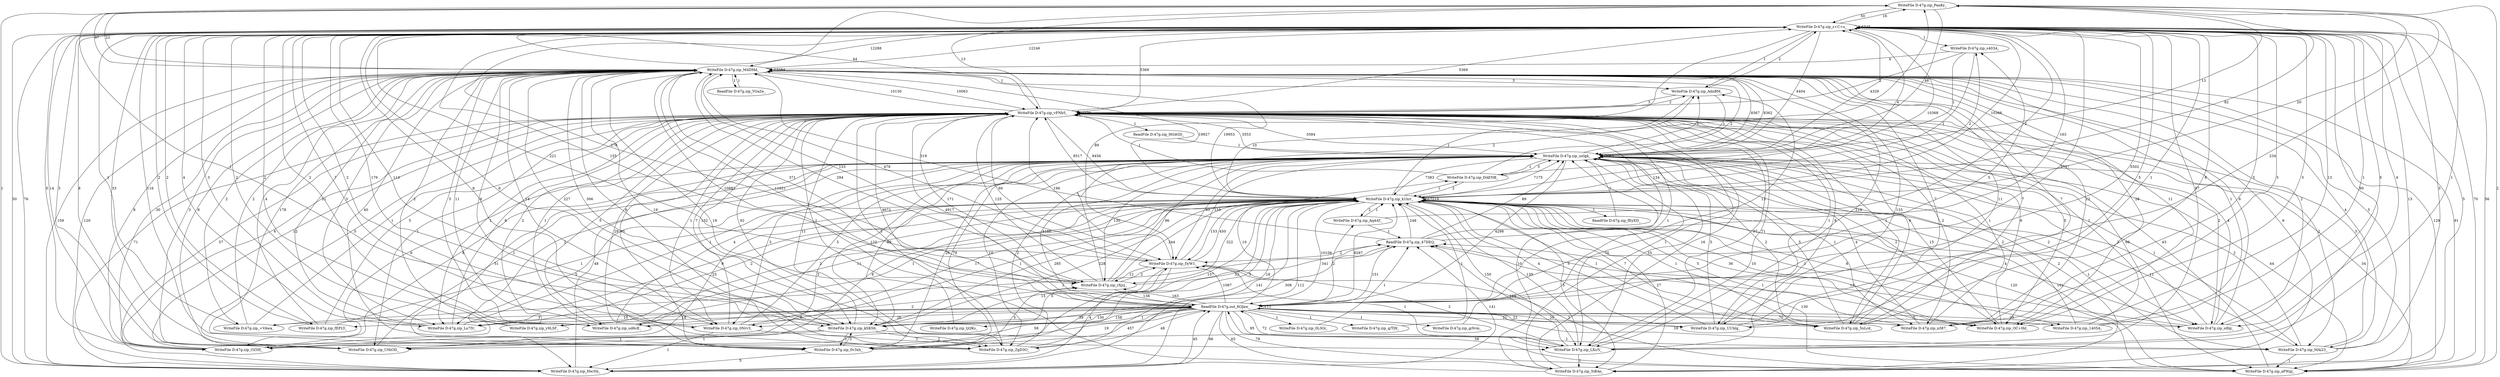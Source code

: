 strict digraph G {
  "WriteFile D:\47g.zip_PanKy_";
  "WriteFile D:\47g.zip_z+C+u_";
  "WriteFile D:\47g.zip_M4DMd_";
  "WriteFile D:\47g.zip_uxIgk_";
  "ReadFile D:\47g.out_6OJaw_";
  "WriteFile D:\47g.zip_k1hrr_";
  "WriteFile D:\47g.zip_vFNb5_";
  "WriteFile D:\47g.zip_LXc/V_";
  "WriteFile D:\47g.zip_Lu7IV_";
  "WriteFile D:\47g.zip_kSKS6_";
  "WriteFile D:\47g.zip_aFWpj_";
  "ReadFile D:\47g.zip_47DEQ_";
  "WriteFile D:\47g.zip_Hw/Sh_";
  "WriteFile D:\47g.zip_0Nrv3_";
  "WriteFile D:\47g.zip_x/l87_";
  "WriteFile D:\47g.zip_0v3xh_";
  "WriteFile D:\47g.zip_rXjcj_";
  "WriteFile D:\47g.zip_f/yW1_";
  "WriteFile D:\47g.zip_ud6cE_";
  "WriteFile D:\47g.zip_5nLcd_";
  "WriteFile D:\47g.zip_OC+Hd_";
  "WriteFile D:\47g.zip_OZ5fI_";
  "WriteFile D:\47g.zip_UHiOD_";
  "WriteFile D:\47g.zip_MAi23_";
  "WriteFile D:\47g.zip_ZgD3O_";
  "WriteFile D:\47g.zip_y9L5F_";
  "WriteFile D:\47g.zip_+VAwa_";
  "WriteFile D:\47g.zip_5iBAo_";
  "WriteFile D:\47g.zip_q/TlH_";
  "WriteFile D:\47g.zip_oIfqi_";
  "WriteFile D:\47g.zip_g/0vm_";
  "WriteFile D:\47g.zip_UUhlg_";
  "WriteFile D:\47g.zip_AdnBM_";
  "WriteFile D:\47g.zip_DAENB_";
  "WriteFile D:\47g.zip_fEPLY_";
  "WriteFile D:\47g.zip_s403A_";
  "WriteFile D:\47g.zip_0L3Gi_";
  "WriteFile D:\47g.zip_1405A_";
  "ReadFile D:\47g.zip_HGdGD_";
  "WriteFile D:\47g.zip_Aq4AT_";
  "WriteFile D:\47g.zip_tjQKs_";
  "ReadFile D:\47g.zip_fEyED_";
  "ReadFile D:\47g.zip_YGaZe_";
  "WriteFile D:\47g.zip_PanKy_" -> "WriteFile D:\47g.zip_z+C+u_" [ label="50" ];
  "WriteFile D:\47g.zip_z+C+u_" -> "WriteFile D:\47g.zip_z+C+u_" [ label="6545" ];
  "WriteFile D:\47g.zip_z+C+u_" -> "WriteFile D:\47g.zip_M4DMd_" [ label="12288" ];
  "WriteFile D:\47g.zip_M4DMd_" -> "WriteFile D:\47g.zip_uxIgk_" [ label="8367" ];
  "WriteFile D:\47g.zip_uxIgk_" -> "WriteFile D:\47g.zip_z+C+u_" [ label="4329" ];
  "WriteFile D:\47g.zip_z+C+u_" -> "ReadFile D:\47g.out_6OJaw_" [ label="5737" ];
  "ReadFile D:\47g.out_6OJaw_" -> "WriteFile D:\47g.zip_k1hrr_" [ label="9287" ];
  "WriteFile D:\47g.zip_k1hrr_" -> "WriteFile D:\47g.zip_k1hrr_" [ label="17219" ];
  "WriteFile D:\47g.zip_k1hrr_" -> "WriteFile D:\47g.zip_vFNb5_" [ label="8517" ];
  "WriteFile D:\47g.zip_vFNb5_" -> "WriteFile D:\47g.zip_LXc/V_" [ label="97" ];
  "WriteFile D:\47g.zip_LXc/V_" -> "WriteFile D:\47g.zip_vFNb5_" [ label="71" ];
  "WriteFile D:\47g.zip_vFNb5_" -> "WriteFile D:\47g.zip_uxIgk_" [ label="3584" ];
  "WriteFile D:\47g.zip_uxIgk_" -> "WriteFile D:\47g.zip_k1hrr_" [ label="7383" ];
  "WriteFile D:\47g.zip_k1hrr_" -> "WriteFile D:\47g.zip_z+C+u_" [ label="10366" ];
  "WriteFile D:\47g.zip_z+C+u_" -> "WriteFile D:\47g.zip_uxIgk_" [ label="4404" ];
  "WriteFile D:\47g.zip_uxIgk_" -> "WriteFile D:\47g.zip_M4DMd_" [ label="8362" ];
  "WriteFile D:\47g.zip_M4DMd_" -> "ReadFile D:\47g.out_6OJaw_" [ label="11621" ];
  "ReadFile D:\47g.out_6OJaw_" -> "WriteFile D:\47g.zip_z+C+u_" [ label="5502" ];
  "WriteFile D:\47g.zip_M4DMd_" -> "WriteFile D:\47g.zip_k1hrr_" [ label="19953" ];
  "WriteFile D:\47g.zip_k1hrr_" -> "WriteFile D:\47g.zip_uxIgk_" [ label="7175" ];
  "WriteFile D:\47g.zip_vFNb5_" -> "WriteFile D:\47g.zip_M4DMd_" [ label="10130" ];
  "WriteFile D:\47g.zip_M4DMd_" -> "WriteFile D:\47g.zip_M4DMd_" [ label="23384" ];
  "WriteFile D:\47g.zip_M4DMd_" -> "WriteFile D:\47g.zip_vFNb5_" [ label="10063" ];
  "WriteFile D:\47g.zip_vFNb5_" -> "WriteFile D:\47g.zip_Lu7IV_" [ label="1" ];
  "WriteFile D:\47g.zip_Lu7IV_" -> "WriteFile D:\47g.zip_z+C+u_" [ label="3" ];
  "WriteFile D:\47g.zip_M4DMd_" -> "WriteFile D:\47g.zip_z+C+u_" [ label="12246" ];
  "ReadFile D:\47g.out_6OJaw_" -> "WriteFile D:\47g.zip_vFNb5_" [ label="4672" ];
  "WriteFile D:\47g.zip_vFNb5_" -> "ReadFile D:\47g.out_6OJaw_" [ label="4917" ];
  "ReadFile D:\47g.out_6OJaw_" -> "WriteFile D:\47g.zip_M4DMd_" [ label="10882" ];
  "WriteFile D:\47g.zip_k1hrr_" -> "WriteFile D:\47g.zip_M4DMd_" [ label="19927" ];
  "WriteFile D:\47g.zip_k1hrr_" -> "ReadFile D:\47g.out_6OJaw_" [ label="10106" ];
  "WriteFile D:\47g.zip_vFNb5_" -> "WriteFile D:\47g.zip_z+C+u_" [ label="5369" ];
  "WriteFile D:\47g.zip_z+C+u_" -> "WriteFile D:\47g.zip_k1hrr_" [ label="10368" ];
  "ReadFile D:\47g.out_6OJaw_" -> "WriteFile D:\47g.zip_uxIgk_" [ label="4180" ];
  "WriteFile D:\47g.zip_uxIgk_" -> "WriteFile D:\47g.zip_vFNb5_" [ label="3553" ];
  "WriteFile D:\47g.zip_M4DMd_" -> "WriteFile D:\47g.zip_kSKS6_" [ label="306" ];
  "WriteFile D:\47g.zip_kSKS6_" -> "WriteFile D:\47g.zip_M4DMd_" [ label="227" ];
  "WriteFile D:\47g.zip_uxIgk_" -> "ReadFile D:\47g.out_6OJaw_" [ label="4298" ];
  "WriteFile D:\47g.zip_z+C+u_" -> "WriteFile D:\47g.zip_vFNb5_" [ label="5369" ];
  "WriteFile D:\47g.zip_vFNb5_" -> "WriteFile D:\47g.zip_k1hrr_" [ label="8456" ];
  "WriteFile D:\47g.zip_k1hrr_" -> "WriteFile D:\47g.zip_aFWpj_" [ label="120" ];
  "WriteFile D:\47g.zip_aFWpj_" -> "ReadFile D:\47g.zip_47DEQ_" [ label="130" ];
  "ReadFile D:\47g.zip_47DEQ_" -> "WriteFile D:\47g.zip_M4DMd_" [ label="319" ];
  "WriteFile D:\47g.zip_vFNb5_" -> "WriteFile D:\47g.zip_vFNb5_" [ label="4379" ];
  "WriteFile D:\47g.zip_uxIgk_" -> "WriteFile D:\47g.zip_uxIgk_" [ label="3063" ];
  "WriteFile D:\47g.zip_M4DMd_" -> "WriteFile D:\47g.zip_Hw/Sh_" [ label="159" ];
  "WriteFile D:\47g.zip_Hw/Sh_" -> "WriteFile D:\47g.zip_k1hrr_" [ label="112" ];
  "ReadFile D:\47g.out_6OJaw_" -> "WriteFile D:\47g.zip_0Nrv3_" [ label="39" ];
  "WriteFile D:\47g.zip_0Nrv3_" -> "WriteFile D:\47g.zip_M4DMd_" [ label="14" ];
  "WriteFile D:\47g.zip_aFWpj_" -> "ReadFile D:\47g.out_6OJaw_" [ label="58" ];
  "ReadFile D:\47g.out_6OJaw_" -> "WriteFile D:\47g.zip_x/l87_" [ label="20" ];
  "WriteFile D:\47g.zip_x/l87_" -> "WriteFile D:\47g.zip_k1hrr_" [ label="5" ];
  "WriteFile D:\47g.zip_k1hrr_" -> "WriteFile D:\47g.zip_LXc/V_" [ label="150" ];
  "WriteFile D:\47g.zip_LXc/V_" -> "ReadFile D:\47g.out_6OJaw_" [ label="72" ];
  "ReadFile D:\47g.out_6OJaw_" -> "WriteFile D:\47g.zip_0v3xh_" [ label="457" ];
  "WriteFile D:\47g.zip_0v3xh_" -> "WriteFile D:\47g.zip_M4DMd_" [ label="178" ];
  "WriteFile D:\47g.zip_0v3xh_" -> "WriteFile D:\47g.zip_vFNb5_" [ label="95" ];
  "WriteFile D:\47g.zip_z+C+u_" -> "WriteFile D:\47g.zip_LXc/V_" [ label="97" ];
  "WriteFile D:\47g.zip_LXc/V_" -> "ReadFile D:\47g.zip_47DEQ_" [ label="169" ];
  "ReadFile D:\47g.zip_47DEQ_" -> "ReadFile D:\47g.out_6OJaw_" [ label="151" ];
  "WriteFile D:\47g.zip_k1hrr_" -> "WriteFile D:\47g.zip_rXjcj_" [ label="322" ];
  "WriteFile D:\47g.zip_rXjcj_" -> "WriteFile D:\47g.zip_z+C+u_" [ label="155" ];
  "WriteFile D:\47g.zip_k1hrr_" -> "WriteFile D:\47g.zip_0v3xh_" [ label="52" ];
  "WriteFile D:\47g.zip_0v3xh_" -> "WriteFile D:\47g.zip_z+C+u_" [ label="116" ];
  "WriteFile D:\47g.zip_Hw/Sh_" -> "WriteFile D:\47g.zip_uxIgk_" [ label="48" ];
  "ReadFile D:\47g.out_6OJaw_" -> "WriteFile D:\47g.zip_f/yW1_" [ label="1087" ];
  "WriteFile D:\47g.zip_f/yW1_" -> "WriteFile D:\47g.zip_k1hrr_" [ label="450" ];
  "WriteFile D:\47g.zip_M4DMd_" -> "WriteFile D:\47g.zip_rXjcj_" [ label="371" ];
  "WriteFile D:\47g.zip_rXjcj_" -> "WriteFile D:\47g.zip_k1hrr_" [ label="244" ];
  "ReadFile D:\47g.out_6OJaw_" -> "WriteFile D:\47g.zip_aFWpj_" [ label="79" ];
  "WriteFile D:\47g.zip_f/yW1_" -> "WriteFile D:\47g.zip_vFNb5_" [ label="196" ];
  "WriteFile D:\47g.zip_M4DMd_" -> "WriteFile D:\47g.zip_aFWpj_" [ label="129" ];
  "WriteFile D:\47g.zip_rXjcj_" -> "WriteFile D:\47g.zip_M4DMd_" [ label="294" ];
  "WriteFile D:\47g.zip_f/yW1_" -> "WriteFile D:\47g.zip_M4DMd_" [ label="479" ];
  "WriteFile D:\47g.zip_z+C+u_" -> "WriteFile D:\47g.zip_ud6cE_" [ label="2" ];
  "WriteFile D:\47g.zip_ud6cE_" -> "WriteFile D:\47g.zip_vFNb5_" [ label="5" ];
  "WriteFile D:\47g.zip_k1hrr_" -> "WriteFile D:\47g.zip_kSKS6_" [ label="285" ];
  "WriteFile D:\47g.zip_kSKS6_" -> "WriteFile D:\47g.zip_vFNb5_" [ label="92" ];
  "WriteFile D:\47g.zip_kSKS6_" -> "ReadFile D:\47g.zip_47DEQ_" [ label="308" ];
  "ReadFile D:\47g.zip_47DEQ_" -> "WriteFile D:\47g.zip_uxIgk_" [ label="89" ];
  "WriteFile D:\47g.zip_k1hrr_" -> "WriteFile D:\47g.zip_f/yW1_" [ label="153" ];
  "WriteFile D:\47g.zip_f/yW1_" -> "WriteFile D:\47g.zip_z+C+u_" [ label="278" ];
  "WriteFile D:\47g.zip_vFNb5_" -> "WriteFile D:\47g.zip_PanKy_" [ label="13" ];
  "WriteFile D:\47g.zip_PanKy_" -> "WriteFile D:\47g.zip_M4DMd_" [ label="97" ];
  "WriteFile D:\47g.zip_vFNb5_" -> "WriteFile D:\47g.zip_aFWpj_" [ label="66" ];
  "WriteFile D:\47g.zip_aFWpj_" -> "WriteFile D:\47g.zip_k1hrr_" [ label="101" ];
  "ReadFile D:\47g.out_6OJaw_" -> "WriteFile D:\47g.zip_5nLcd_" [ label="22" ];
  "WriteFile D:\47g.zip_5nLcd_" -> "WriteFile D:\47g.zip_z+C+u_" [ label="8" ];
  "WriteFile D:\47g.zip_rXjcj_" -> "ReadFile D:\47g.out_6OJaw_" [ label="138" ];
  "WriteFile D:\47g.zip_z+C+u_" -> "WriteFile D:\47g.zip_rXjcj_" [ label="221" ];
  "WriteFile D:\47g.zip_kSKS6_" -> "WriteFile D:\47g.zip_uxIgk_" [ label="89" ];
  "ReadFile D:\47g.out_6OJaw_" -> "ReadFile D:\47g.out_6OJaw_" [ label="111" ];
  "WriteFile D:\47g.zip_uxIgk_" -> "WriteFile D:\47g.zip_kSKS6_" [ label="122" ];
  "ReadFile D:\47g.zip_47DEQ_" -> "WriteFile D:\47g.zip_k1hrr_" [ label="248" ];
  "ReadFile D:\47g.out_6OJaw_" -> "WriteFile D:\47g.zip_OC+Hd_" [ label="70" ];
  "WriteFile D:\47g.zip_OC+Hd_" -> "WriteFile D:\47g.zip_k1hrr_" [ label="36" ];
  "WriteFile D:\47g.zip_vFNb5_" -> "WriteFile D:\47g.zip_rXjcj_" [ label="171" ];
  "WriteFile D:\47g.zip_rXjcj_" -> "WriteFile D:\47g.zip_vFNb5_" [ label="125" ];
  "ReadFile D:\47g.out_6OJaw_" -> "WriteFile D:\47g.zip_rXjcj_" [ label="163" ];
  "WriteFile D:\47g.zip_rXjcj_" -> "ReadFile D:\47g.zip_47DEQ_" [ label="341" ];
  "WriteFile D:\47g.zip_LXc/V_" -> "WriteFile D:\47g.zip_k1hrr_" [ label="139" ];
  "WriteFile D:\47g.zip_z+C+u_" -> "WriteFile D:\47g.zip_kSKS6_" [ label="176" ];
  "WriteFile D:\47g.zip_kSKS6_" -> "WriteFile D:\47g.zip_k1hrr_" [ label="228" ];
  "WriteFile D:\47g.zip_vFNb5_" -> "WriteFile D:\47g.zip_kSKS6_" [ label="132" ];
  "WriteFile D:\47g.zip_0v3xh_" -> "WriteFile D:\47g.zip_k1hrr_" [ label="157" ];
  "WriteFile D:\47g.zip_aFWpj_" -> "WriteFile D:\47g.zip_M4DMd_" [ label="91" ];
  "WriteFile D:\47g.zip_uxIgk_" -> "WriteFile D:\47g.zip_Hw/Sh_" [ label="51" ];
  "WriteFile D:\47g.zip_Hw/Sh_" -> "WriteFile D:\47g.zip_vFNb5_" [ label="57" ];
  "WriteFile D:\47g.zip_f/yW1_" -> "WriteFile D:\47g.zip_uxIgk_" [ label="155" ];
  "WriteFile D:\47g.zip_Hw/Sh_" -> "ReadFile D:\47g.zip_47DEQ_" [ label="141" ];
  "ReadFile D:\47g.zip_47DEQ_" -> "WriteFile D:\47g.zip_z+C+u_" [ label="163" ];
  "WriteFile D:\47g.zip_z+C+u_" -> "WriteFile D:\47g.zip_PanKy_" [ label="16" ];
  "WriteFile D:\47g.zip_PanKy_" -> "WriteFile D:\47g.zip_k1hrr_" [ label="82" ];
  "WriteFile D:\47g.zip_z+C+u_" -> "WriteFile D:\47g.zip_0v3xh_" [ label="33" ];
  "WriteFile D:\47g.zip_M4DMd_" -> "WriteFile D:\47g.zip_LXc/V_" [ label="218" ];
  "WriteFile D:\47g.zip_0v3xh_" -> "WriteFile D:\47g.zip_uxIgk_" [ label="79" ];
  "ReadFile D:\47g.out_6OJaw_" -> "WriteFile D:\47g.zip_kSKS6_" [ label="158" ];
  "ReadFile D:\47g.out_6OJaw_" -> "WriteFile D:\47g.zip_Lu7IV_" [ label="18" ];
  "WriteFile D:\47g.zip_Lu7IV_" -> "WriteFile D:\47g.zip_M4DMd_" [ label="11" ];
  "WriteFile D:\47g.zip_vFNb5_" -> "WriteFile D:\47g.zip_Hw/Sh_" [ label="71" ];
  "WriteFile D:\47g.zip_Hw/Sh_" -> "ReadFile D:\47g.out_6OJaw_" [ label="45" ];
  "ReadFile D:\47g.out_6OJaw_" -> "WriteFile D:\47g.zip_PanKy_" [ label="234" ];
  "WriteFile D:\47g.zip_Hw/Sh_" -> "WriteFile D:\47g.zip_M4DMd_" [ label="120" ];
  "WriteFile D:\47g.zip_rXjcj_" -> "WriteFile D:\47g.zip_uxIgk_" [ label="96" ];
  "ReadFile D:\47g.out_6OJaw_" -> "WriteFile D:\47g.zip_OZ5fI_" [ label="58" ];
  "WriteFile D:\47g.zip_OZ5fI_" -> "WriteFile D:\47g.zip_k1hrr_" [ label="25" ];
  "WriteFile D:\47g.zip_vFNb5_" -> "WriteFile D:\47g.zip_0v3xh_" [ label="29" ];
  "WriteFile D:\47g.zip_uxIgk_" -> "WriteFile D:\47g.zip_0v3xh_" [ label="26" ];
  "ReadFile D:\47g.out_6OJaw_" -> "WriteFile D:\47g.zip_UHiOD_" [ label="19" ];
  "WriteFile D:\47g.zip_UHiOD_" -> "WriteFile D:\47g.zip_k1hrr_" [ label="8" ];
  "WriteFile D:\47g.zip_aFWpj_" -> "WriteFile D:\47g.zip_z+C+u_" [ label="56" ];
  "WriteFile D:\47g.zip_OC+Hd_" -> "WriteFile D:\47g.zip_uxIgk_" [ label="15" ];
  "ReadFile D:\47g.out_6OJaw_" -> "WriteFile D:\47g.zip_LXc/V_" [ label="95" ];
  "WriteFile D:\47g.zip_aFWpj_" -> "WriteFile D:\47g.zip_vFNb5_" [ label="43" ];
  "WriteFile D:\47g.zip_M4DMd_" -> "WriteFile D:\47g.zip_ud6cE_" [ label="5" ];
  "WriteFile D:\47g.zip_ud6cE_" -> "WriteFile D:\47g.zip_k1hrr_" [ label="11" ];
  "WriteFile D:\47g.zip_uxIgk_" -> "WriteFile D:\47g.zip_OZ5fI_" [ label="6" ];
  "WriteFile D:\47g.zip_OZ5fI_" -> "WriteFile D:\47g.zip_M4DMd_" [ label="30" ];
  "WriteFile D:\47g.zip_kSKS6_" -> "WriteFile D:\47g.zip_z+C+u_" [ label="113" ];
  "ReadFile D:\47g.out_6OJaw_" -> "WriteFile D:\47g.zip_MAi23_" [ label="16" ];
  "WriteFile D:\47g.zip_MAi23_" -> "WriteFile D:\47g.zip_k1hrr_" [ label="11" ];
  "WriteFile D:\47g.zip_OZ5fI_" -> "WriteFile D:\47g.zip_uxIgk_" [ label="8" ];
  "WriteFile D:\47g.zip_z+C+u_" -> "WriteFile D:\47g.zip_aFWpj_" [ label="70" ];
  "WriteFile D:\47g.zip_PanKy_" -> "WriteFile D:\47g.zip_vFNb5_" [ label="44" ];
  "WriteFile D:\47g.zip_vFNb5_" -> "WriteFile D:\47g.zip_ZgD3O_" [ label="11" ];
  "WriteFile D:\47g.zip_ZgD3O_" -> "ReadFile D:\47g.out_6OJaw_" [ label="48" ];
  "WriteFile D:\47g.zip_kSKS6_" -> "ReadFile D:\47g.out_6OJaw_" [ label="130" ];
  "WriteFile D:\47g.zip_uxIgk_" -> "WriteFile D:\47g.zip_rXjcj_" [ label="130" ];
  "WriteFile D:\47g.zip_k1hrr_" -> "WriteFile D:\47g.zip_Hw/Sh_" [ label="141" ];
  "WriteFile D:\47g.zip_Hw/Sh_" -> "WriteFile D:\47g.zip_z+C+u_" [ label="50" ];
  "WriteFile D:\47g.zip_uxIgk_" -> "WriteFile D:\47g.zip_f/yW1_" [ label="61" ];
  "WriteFile D:\47g.zip_M4DMd_" -> "WriteFile D:\47g.zip_f/yW1_" [ label="133" ];
  "ReadFile D:\47g.out_6OJaw_" -> "WriteFile D:\47g.zip_y9L5F_" [ label="8" ];
  "WriteFile D:\47g.zip_y9L5F_" -> "WriteFile D:\47g.zip_k1hrr_" [ label="2" ];
  "ReadFile D:\47g.out_6OJaw_" -> "WriteFile D:\47g.zip_Hw/Sh_" [ label="66" ];
  "WriteFile D:\47g.zip_z+C+u_" -> "WriteFile D:\47g.zip_f/yW1_" [ label="89" ];
  "WriteFile D:\47g.zip_z+C+u_" -> "WriteFile D:\47g.zip_Hw/Sh_" [ label="76" ];
  "WriteFile D:\47g.zip_M4DMd_" -> "WriteFile D:\47g.zip_+VAwa_" [ label="2" ];
  "WriteFile D:\47g.zip_+VAwa_" -> "WriteFile D:\47g.zip_M4DMd_" [ label="2" ];
  "WriteFile D:\47g.zip_aFWpj_" -> "WriteFile D:\47g.zip_uxIgk_" [ label="34" ];
  "WriteFile D:\47g.zip_5nLcd_" -> "WriteFile D:\47g.zip_uxIgk_" [ label="5" ];
  "WriteFile D:\47g.zip_LXc/V_" -> "WriteFile D:\47g.zip_z+C+u_" [ label="90" ];
  "WriteFile D:\47g.zip_0v3xh_" -> "WriteFile D:\47g.zip_Hw/Sh_" [ label="5" ];
  "ReadFile D:\47g.zip_47DEQ_" -> "WriteFile D:\47g.zip_vFNb5_" [ label="134" ];
  "ReadFile D:\47g.out_6OJaw_" -> "WriteFile D:\47g.zip_5iBAo_" [ label="65" ];
  "WriteFile D:\47g.zip_5iBAo_" -> "WriteFile D:\47g.zip_M4DMd_" [ label="19" ];
  "WriteFile D:\47g.zip_vFNb5_" -> "WriteFile D:\47g.zip_5iBAo_" [ label="1" ];
  "WriteFile D:\47g.zip_5iBAo_" -> "WriteFile D:\47g.zip_z+C+u_" [ label="13" ];
  "WriteFile D:\47g.zip_k1hrr_" -> "WriteFile D:\47g.zip_ZgD3O_" [ label="18" ];
  "WriteFile D:\47g.zip_5iBAo_" -> "WriteFile D:\47g.zip_uxIgk_" [ label="10" ];
  "WriteFile D:\47g.zip_LXc/V_" -> "WriteFile D:\47g.zip_uxIgk_" [ label="55" ];
  "WriteFile D:\47g.zip_uxIgk_" -> "WriteFile D:\47g.zip_PanKy_" [ label="13" ];
  "WriteFile D:\47g.zip_PanKy_" -> "WriteFile D:\47g.zip_uxIgk_" [ label="46" ];
  "ReadFile D:\47g.out_6OJaw_" -> "WriteFile D:\47g.zip_q/TlH_" [ label="1" ];
  "WriteFile D:\47g.zip_q/TlH_" -> "WriteFile D:\47g.zip_k1hrr_" [ label="1" ];
  "ReadFile D:\47g.out_6OJaw_" -> "WriteFile D:\47g.zip_ud6cE_" [ label="26" ];
  "WriteFile D:\47g.zip_ZgD3O_" -> "WriteFile D:\47g.zip_M4DMd_" [ label="6" ];
  "WriteFile D:\47g.zip_vFNb5_" -> "WriteFile D:\47g.zip_f/yW1_" [ label="60" ];
  "WriteFile D:\47g.zip_x/l87_" -> "WriteFile D:\47g.zip_M4DMd_" [ label="12" ];
  "ReadFile D:\47g.out_6OJaw_" -> "WriteFile D:\47g.zip_oIfqi_" [ label="25" ];
  "WriteFile D:\47g.zip_oIfqi_" -> "ReadFile D:\47g.zip_47DEQ_" [ label="13" ];
  "ReadFile D:\47g.out_6OJaw_" -> "WriteFile D:\47g.zip_g/0vm_" [ label="1" ];
  "WriteFile D:\47g.zip_g/0vm_" -> "WriteFile D:\47g.zip_vFNb5_" [ label="1" ];
  "WriteFile D:\47g.zip_5iBAo_" -> "WriteFile D:\47g.zip_vFNb5_" [ label="16" ];
  "WriteFile D:\47g.zip_uxIgk_" -> "WriteFile D:\47g.zip_LXc/V_" [ label="70" ];
  "WriteFile D:\47g.zip_rXjcj_" -> "WriteFile D:\47g.zip_f/yW1_" [ label="2" ];
  "WriteFile D:\47g.zip_z+C+u_" -> "WriteFile D:\47g.zip_oIfqi_" [ label="4" ];
  "WriteFile D:\47g.zip_LXc/V_" -> "WriteFile D:\47g.zip_M4DMd_" [ label="133" ];
  "WriteFile D:\47g.zip_uxIgk_" -> "WriteFile D:\47g.zip_aFWpj_" [ label="44" ];
  "WriteFile D:\47g.zip_k1hrr_" -> "WriteFile D:\47g.zip_UUhlg_" [ label="4" ];
  "WriteFile D:\47g.zip_UUhlg_" -> "WriteFile D:\47g.zip_k1hrr_" [ label="5" ];
  "WriteFile D:\47g.zip_5iBAo_" -> "WriteFile D:\47g.zip_k1hrr_" [ label="27" ];
  "ReadFile D:\47g.out_6OJaw_" -> "WriteFile D:\47g.zip_AdnBM_" [ label="13" ];
  "WriteFile D:\47g.zip_AdnBM_" -> "WriteFile D:\47g.zip_k1hrr_" [ label="10" ];
  "WriteFile D:\47g.zip_M4DMd_" -> "WriteFile D:\47g.zip_0v3xh_" [ label="40" ];
  "WriteFile D:\47g.zip_M4DMd_" -> "WriteFile D:\47g.zip_ZgD3O_" [ label="19" ];
  "WriteFile D:\47g.zip_z+C+u_" -> "WriteFile D:\47g.zip_AdnBM_" [ label="1" ];
  "WriteFile D:\47g.zip_z+C+u_" -> "WriteFile D:\47g.zip_Lu7IV_" [ label="4" ];
  "WriteFile D:\47g.zip_Lu7IV_" -> "WriteFile D:\47g.zip_k1hrr_" [ label="9" ];
  "WriteFile D:\47g.zip_ZgD3O_" -> "WriteFile D:\47g.zip_vFNb5_" [ label="3" ];
  "WriteFile D:\47g.zip_z+C+u_" -> "WriteFile D:\47g.zip_5iBAo_" [ label="5" ];
  "WriteFile D:\47g.zip_oIfqi_" -> "WriteFile D:\47g.zip_k1hrr_" [ label="8" ];
  "WriteFile D:\47g.zip_OC+Hd_" -> "WriteFile D:\47g.zip_z+C+u_" [ label="13" ];
  "WriteFile D:\47g.zip_k1hrr_" -> "WriteFile D:\47g.zip_PanKy_" [ label="20" ];
  "ReadFile D:\47g.out_6OJaw_" -> "WriteFile D:\47g.zip_DAENB_" [ label="10" ];
  "WriteFile D:\47g.zip_DAENB_" -> "WriteFile D:\47g.zip_z+C+u_" [ label="4" ];
  "WriteFile D:\47g.zip_ZgD3O_" -> "WriteFile D:\47g.zip_z+C+u_" [ label="6" ];
  "ReadFile D:\47g.out_6OJaw_" -> "WriteFile D:\47g.zip_UUhlg_" [ label="21" ];
  "WriteFile D:\47g.zip_UUhlg_" -> "WriteFile D:\47g.zip_uxIgk_" [ label="5" ];
  "WriteFile D:\47g.zip_vFNb5_" -> "WriteFile D:\47g.zip_AdnBM_" [ label="2" ];
  "WriteFile D:\47g.zip_5nLcd_" -> "WriteFile D:\47g.zip_vFNb5_" [ label="6" ];
  "WriteFile D:\47g.zip_y9L5F_" -> "WriteFile D:\47g.zip_z+C+u_" [ label="2" ];
  "ReadFile D:\47g.out_6OJaw_" -> "WriteFile D:\47g.zip_+VAwa_" [ label="3" ];
  "WriteFile D:\47g.zip_+VAwa_" -> "ReadFile D:\47g.zip_47DEQ_" [ label="1" ];
  "WriteFile D:\47g.zip_M4DMd_" -> "WriteFile D:\47g.zip_PanKy_" [ label="23" ];
  "WriteFile D:\47g.zip_M4DMd_" -> "WriteFile D:\47g.zip_UHiOD_" [ label="3" ];
  "WriteFile D:\47g.zip_UHiOD_" -> "WriteFile D:\47g.zip_vFNb5_" [ label="5" ];
  "WriteFile D:\47g.zip_f/yW1_" -> "WriteFile D:\47g.zip_aFWpj_" [ label="2" ];
  "ReadFile D:\47g.out_6OJaw_" -> "WriteFile D:\47g.zip_fEPLY_" [ label="10" ];
  "WriteFile D:\47g.zip_fEPLY_" -> "WriteFile D:\47g.zip_vFNb5_" [ label="5" ];
  "WriteFile D:\47g.zip_5nLcd_" -> "WriteFile D:\47g.zip_M4DMd_" [ label="7" ];
  "WriteFile D:\47g.zip_UHiOD_" -> "WriteFile D:\47g.zip_z+C+u_" [ label="8" ];
  "WriteFile D:\47g.zip_z+C+u_" -> "WriteFile D:\47g.zip_fEPLY_" [ label="2" ];
  "WriteFile D:\47g.zip_f/yW1_" -> "WriteFile D:\47g.zip_rXjcj_" [ label="12" ];
  "WriteFile D:\47g.zip_z+C+u_" -> "WriteFile D:\47g.zip_0Nrv3_" [ label="2" ];
  "WriteFile D:\47g.zip_0Nrv3_" -> "WriteFile D:\47g.zip_k1hrr_" [ label="17" ];
  "ReadFile D:\47g.zip_47DEQ_" -> "WriteFile D:\47g.zip_f/yW1_" [ label="2" ];
  "WriteFile D:\47g.zip_UUhlg_" -> "WriteFile D:\47g.zip_M4DMd_" [ label="11" ];
  "WriteFile D:\47g.zip_fEPLY_" -> "WriteFile D:\47g.zip_M4DMd_" [ label="4" ];
  "WriteFile D:\47g.zip_k1hrr_" -> "WriteFile D:\47g.zip_5iBAo_" [ label="5" ];
  "WriteFile D:\47g.zip_5nLcd_" -> "WriteFile D:\47g.zip_k1hrr_" [ label="7" ];
  "WriteFile D:\47g.zip_M4DMd_" -> "WriteFile D:\47g.zip_5nLcd_" [ label="7" ];
  "WriteFile D:\47g.zip_y9L5F_" -> "WriteFile D:\47g.zip_vFNb5_" [ label="2" ];
  "WriteFile D:\47g.zip_z+C+u_" -> "WriteFile D:\47g.zip_OC+Hd_" [ label="3" ];
  "WriteFile D:\47g.zip_OC+Hd_" -> "WriteFile D:\47g.zip_M4DMd_" [ label="28" ];
  "WriteFile D:\47g.zip_0v3xh_" -> "WriteFile D:\47g.zip_rXjcj_" [ label="5" ];
  "WriteFile D:\47g.zip_LXc/V_" -> "WriteFile D:\47g.zip_f/yW1_" [ label="1" ];
  "WriteFile D:\47g.zip_MAi23_" -> "WriteFile D:\47g.zip_z+C+u_" [ label="3" ];
  "WriteFile D:\47g.zip_uxIgk_" -> "WriteFile D:\47g.zip_OC+Hd_" [ label="2" ];
  "ReadFile D:\47g.out_6OJaw_" -> "WriteFile D:\47g.zip_s403A_" [ label="5" ];
  "WriteFile D:\47g.zip_s403A_" -> "WriteFile D:\47g.zip_M4DMd_" [ label="4" ];
  "WriteFile D:\47g.zip_vFNb5_" -> "WriteFile D:\47g.zip_OC+Hd_" [ label="5" ];
  "WriteFile D:\47g.zip_MAi23_" -> "WriteFile D:\47g.zip_vFNb5_" [ label="3" ];
  "WriteFile D:\47g.zip_UHiOD_" -> "WriteFile D:\47g.zip_M4DMd_" [ label="8" ];
  "WriteFile D:\47g.zip_vFNb5_" -> "WriteFile D:\47g.zip_UUhlg_" [ label="1" ];
  "WriteFile D:\47g.zip_UUhlg_" -> "WriteFile D:\47g.zip_z+C+u_" [ label="5" ];
  "WriteFile D:\47g.zip_OZ5fI_" -> "WriteFile D:\47g.zip_z+C+u_" [ label="14" ];
  "WriteFile D:\47g.zip_k1hrr_" -> "WriteFile D:\47g.zip_Lu7IV_" [ label="2" ];
  "ReadFile D:\47g.out_6OJaw_" -> "WriteFile D:\47g.zip_0L3Gi_" [ label="1" ];
  "WriteFile D:\47g.zip_0L3Gi_" -> "ReadFile D:\47g.zip_47DEQ_" [ label="1" ];
  "WriteFile D:\47g.zip_oIfqi_" -> "WriteFile D:\47g.zip_z+C+u_" [ label="5" ];
  "WriteFile D:\47g.zip_oIfqi_" -> "WriteFile D:\47g.zip_M4DMd_" [ label="6" ];
  "WriteFile D:\47g.zip_vFNb5_" -> "WriteFile D:\47g.zip_OZ5fI_" [ label="6" ];
  "WriteFile D:\47g.zip_0Nrv3_" -> "WriteFile D:\47g.zip_uxIgk_" [ label="5" ];
  "WriteFile D:\47g.zip_UUhlg_" -> "WriteFile D:\47g.zip_vFNb5_" [ label="8" ];
  "WriteFile D:\47g.zip_DAENB_" -> "WriteFile D:\47g.zip_uxIgk_" [ label="3" ];
  "WriteFile D:\47g.zip_ud6cE_" -> "WriteFile D:\47g.zip_uxIgk_" [ label="4" ];
  "WriteFile D:\47g.zip_kSKS6_" -> "WriteFile D:\47g.zip_ZgD3O_" [ label="2" ];
  "WriteFile D:\47g.zip_M4DMd_" -> "WriteFile D:\47g.zip_OC+Hd_" [ label="11" ];
  "WriteFile D:\47g.zip_OC+Hd_" -> "WriteFile D:\47g.zip_vFNb5_" [ label="9" ];
  "WriteFile D:\47g.zip_z+C+u_" -> "WriteFile D:\47g.zip_UHiOD_" [ label="3" ];
  "WriteFile D:\47g.zip_ud6cE_" -> "WriteFile D:\47g.zip_z+C+u_" [ label="2" ];
  "ReadFile D:\47g.out_6OJaw_" -> "WriteFile D:\47g.zip_1405A_" [ label="5" ];
  "WriteFile D:\47g.zip_1405A_" -> "ReadFile D:\47g.zip_47DEQ_" [ label="1" ];
  "WriteFile D:\47g.zip_kSKS6_" -> "WriteFile D:\47g.zip_f/yW1_" [ label="5" ];
  "WriteFile D:\47g.zip_M4DMd_" -> "WriteFile D:\47g.zip_5iBAo_" [ label="6" ];
  "WriteFile D:\47g.zip_M4DMd_" -> "WriteFile D:\47g.zip_UUhlg_" [ label="7" ];
  "WriteFile D:\47g.zip_f/yW1_" -> "WriteFile D:\47g.zip_kSKS6_" [ label="15" ];
  "WriteFile D:\47g.zip_uxIgk_" -> "WriteFile D:\47g.zip_0Nrv3_" [ label="3" ];
  "WriteFile D:\47g.zip_0Nrv3_" -> "WriteFile D:\47g.zip_z+C+u_" [ label="7" ];
  "WriteFile D:\47g.zip_0Nrv3_" -> "WriteFile D:\47g.zip_vFNb5_" [ label="7" ];
  "WriteFile D:\47g.zip_Lu7IV_" -> "WriteFile D:\47g.zip_uxIgk_" [ label="1" ];
  "WriteFile D:\47g.zip_vFNb5_" -> "WriteFile D:\47g.zip_x/l87_" [ label="2" ];
  "WriteFile D:\47g.zip_ZgD3O_" -> "WriteFile D:\47g.zip_k1hrr_" [ label="3" ];
  "WriteFile D:\47g.zip_M4DMd_" -> "WriteFile D:\47g.zip_0Nrv3_" [ label="6" ];
  "WriteFile D:\47g.zip_1405A_" -> "WriteFile D:\47g.zip_vFNb5_" [ label="1" ];
  "WriteFile D:\47g.zip_Lu7IV_" -> "WriteFile D:\47g.zip_vFNb5_" [ label="6" ];
  "WriteFile D:\47g.zip_M4DMd_" -> "WriteFile D:\47g.zip_OZ5fI_" [ label="8" ];
  "WriteFile D:\47g.zip_k1hrr_" -> "WriteFile D:\47g.zip_oIfqi_" [ label="4" ];
  "WriteFile D:\47g.zip_k1hrr_" -> "WriteFile D:\47g.zip_OZ5fI_" [ label="5" ];
  "WriteFile D:\47g.zip_k1hrr_" -> "WriteFile D:\47g.zip_AdnBM_" [ label="1" ];
  "WriteFile D:\47g.zip_AdnBM_" -> "WriteFile D:\47g.zip_uxIgk_" [ label="1" ];
  "WriteFile D:\47g.zip_vFNb5_" -> "WriteFile D:\47g.zip_oIfqi_" [ label="2" ];
  "WriteFile D:\47g.zip_x/l87_" -> "WriteFile D:\47g.zip_uxIgk_" [ label="4" ];
  "WriteFile D:\47g.zip_vFNb5_" -> "ReadFile D:\47g.zip_HGdGD_" [ label="1" ];
  "ReadFile D:\47g.zip_HGdGD_" -> "WriteFile D:\47g.zip_uxIgk_" [ label="1" ];
  "WriteFile D:\47g.zip_uxIgk_" -> "WriteFile D:\47g.zip_ZgD3O_" [ label="10" ];
  "WriteFile D:\47g.zip_AdnBM_" -> "WriteFile D:\47g.zip_z+C+u_" [ label="2" ];
  "ReadFile D:\47g.out_6OJaw_" -> "WriteFile D:\47g.zip_Aq4AT_" [ label="2" ];
  "WriteFile D:\47g.zip_Aq4AT_" -> "ReadFile D:\47g.zip_47DEQ_" [ label="1" ];
  "WriteFile D:\47g.zip_MAi23_" -> "WriteFile D:\47g.zip_M4DMd_" [ label="5" ];
  "WriteFile D:\47g.zip_ZgD3O_" -> "WriteFile D:\47g.zip_uxIgk_" [ label="2" ];
  "WriteFile D:\47g.zip_k1hrr_" -> "WriteFile D:\47g.zip_OC+Hd_" [ label="10" ];
  "WriteFile D:\47g.zip_f/yW1_" -> "WriteFile D:\47g.zip_Hw/Sh_" [ label="4" ];
  "WriteFile D:\47g.zip_z+C+u_" -> "WriteFile D:\47g.zip_ZgD3O_" [ label="8" ];
  "WriteFile D:\47g.zip_vFNb5_" -> "WriteFile D:\47g.zip_MAi23_" [ label="2" ];
  "WriteFile D:\47g.zip_DAENB_" -> "WriteFile D:\47g.zip_M4DMd_" [ label="2" ];
  "WriteFile D:\47g.zip_1405A_" -> "WriteFile D:\47g.zip_z+C+u_" [ label="1" ];
  "ReadFile D:\47g.out_6OJaw_" -> "WriteFile D:\47g.zip_tjQKs_" [ label="1" ];
  "WriteFile D:\47g.zip_tjQKs_" -> "WriteFile D:\47g.zip_vFNb5_" [ label="1" ];
  "WriteFile D:\47g.zip_uxIgk_" -> "WriteFile D:\47g.zip_5iBAo_" [ label="2" ];
  "WriteFile D:\47g.zip_LXc/V_" -> "WriteFile D:\47g.zip_5iBAo_" [ label="1" ];
  "WriteFile D:\47g.zip_fEPLY_" -> "WriteFile D:\47g.zip_z+C+u_" [ label="2" ];
  "WriteFile D:\47g.zip_kSKS6_" -> "WriteFile D:\47g.zip_UHiOD_" [ label="1" ];
  "WriteFile D:\47g.zip_+VAwa_" -> "WriteFile D:\47g.zip_vFNb5_" [ label="1" ];
  "WriteFile D:\47g.zip_k1hrr_" -> "WriteFile D:\47g.zip_ud6cE_" [ label="1" ];
  "WriteFile D:\47g.zip_rXjcj_" -> "WriteFile D:\47g.zip_PanKy_" [ label="2" ];
  "WriteFile D:\47g.zip_k1hrr_" -> "WriteFile D:\47g.zip_1405A_" [ label="1" ];
  "WriteFile D:\47g.zip_1405A_" -> "WriteFile D:\47g.zip_uxIgk_" [ label="2" ];
  "WriteFile D:\47g.zip_AdnBM_" -> "WriteFile D:\47g.zip_vFNb5_" [ label="3" ];
  "WriteFile D:\47g.zip_uxIgk_" -> "WriteFile D:\47g.zip_5nLcd_" [ label="2" ];
  "WriteFile D:\47g.zip_ud6cE_" -> "WriteFile D:\47g.zip_M4DMd_" [ label="11" ];
  "WriteFile D:\47g.zip_DAENB_" -> "WriteFile D:\47g.zip_vFNb5_" [ label="1" ];
  "WriteFile D:\47g.zip_z+C+u_" -> "WriteFile D:\47g.zip_UUhlg_" [ label="1" ];
  "WriteFile D:\47g.zip_M4DMd_" -> "WriteFile D:\47g.zip_oIfqi_" [ label="2" ];
  "WriteFile D:\47g.zip_oIfqi_" -> "WriteFile D:\47g.zip_vFNb5_" [ label="4" ];
  "WriteFile D:\47g.zip_f/yW1_" -> "WriteFile D:\47g.zip_LXc/V_" [ label="2" ];
  "WriteFile D:\47g.zip_MAi23_" -> "WriteFile D:\47g.zip_aFWpj_" [ label="1" ];
  "WriteFile D:\47g.zip_vFNb5_" -> "WriteFile D:\47g.zip_ud6cE_" [ label="1" ];
  "WriteFile D:\47g.zip_0Nrv3_" -> "WriteFile D:\47g.zip_Hw/Sh_" [ label="1" ];
  "WriteFile D:\47g.zip_k1hrr_" -> "WriteFile D:\47g.zip_s403A_" [ label="2" ];
  "WriteFile D:\47g.zip_s403A_" -> "WriteFile D:\47g.zip_vFNb5_" [ label="2" ];
  "WriteFile D:\47g.zip_uxIgk_" -> "WriteFile D:\47g.zip_DAENB_" [ label="1" ];
  "WriteFile D:\47g.zip_z+C+u_" -> "WriteFile D:\47g.zip_OZ5fI_" [ label="5" ];
  "WriteFile D:\47g.zip_kSKS6_" -> "WriteFile D:\47g.zip_0v3xh_" [ label="1" ];
  "WriteFile D:\47g.zip_x/l87_" -> "WriteFile D:\47g.zip_vFNb5_" [ label="1" ];
  "WriteFile D:\47g.zip_ud6cE_" -> "WriteFile D:\47g.zip_rXjcj_" [ label="2" ];
  "WriteFile D:\47g.zip_M4DMd_" -> "WriteFile D:\47g.zip_MAi23_" [ label="4" ];
  "WriteFile D:\47g.zip_k1hrr_" -> "WriteFile D:\47g.zip_UHiOD_" [ label="3" ];
  "WriteFile D:\47g.zip_OZ5fI_" -> "WriteFile D:\47g.zip_vFNb5_" [ label="12" ];
  "WriteFile D:\47g.zip_uxIgk_" -> "WriteFile D:\47g.zip_MAi23_" [ label="1" ];
  "WriteFile D:\47g.zip_Aq4AT_" -> "WriteFile D:\47g.zip_k1hrr_" [ label="1" ];
  "WriteFile D:\47g.zip_uxIgk_" -> "WriteFile D:\47g.zip_oIfqi_" [ label="2" ];
  "WriteFile D:\47g.zip_k1hrr_" -> "WriteFile D:\47g.zip_5nLcd_" [ label="1" ];
  "WriteFile D:\47g.zip_M4DMd_" -> "WriteFile D:\47g.zip_Lu7IV_" [ label="3" ];
  "WriteFile D:\47g.zip_+VAwa_" -> "WriteFile D:\47g.zip_z+C+u_" [ label="1" ];
  "WriteFile D:\47g.zip_0v3xh_" -> "WriteFile D:\47g.zip_kSKS6_" [ label="3" ];
  "WriteFile D:\47g.zip_k1hrr_" -> "WriteFile D:\47g.zip_x/l87_" [ label="1" ];
  "WriteFile D:\47g.zip_kSKS6_" -> "WriteFile D:\47g.zip_MAi23_" [ label="1" ];
  "WriteFile D:\47g.zip_k1hrr_" -> "WriteFile D:\47g.zip_MAi23_" [ label="1" ];
  "WriteFile D:\47g.zip_k1hrr_" -> "WriteFile D:\47g.zip_0Nrv3_" [ label="1" ];
  "WriteFile D:\47g.zip_vFNb5_" -> "WriteFile D:\47g.zip_0Nrv3_" [ label="1" ];
  "WriteFile D:\47g.zip_z+C+u_" -> "WriteFile D:\47g.zip_x/l87_" [ label="3" ];
  "WriteFile D:\47g.zip_kSKS6_" -> "WriteFile D:\47g.zip_OZ5fI_" [ label="1" ];
  "WriteFile D:\47g.zip_fEPLY_" -> "WriteFile D:\47g.zip_k1hrr_" [ label="1" ];
  "WriteFile D:\47g.zip_DAENB_" -> "WriteFile D:\47g.zip_k1hrr_" [ label="2" ];
  "WriteFile D:\47g.zip_vFNb5_" -> "WriteFile D:\47g.zip_UHiOD_" [ label="1" ];
  "WriteFile D:\47g.zip_uxIgk_" -> "WriteFile D:\47g.zip_AdnBM_" [ label="1" ];
  "WriteFile D:\47g.zip_x/l87_" -> "WriteFile D:\47g.zip_z+C+u_" [ label="5" ];
  "WriteFile D:\47g.zip_oIfqi_" -> "WriteFile D:\47g.zip_uxIgk_" [ label="3" ];
  "WriteFile D:\47g.zip_z+C+u_" -> "WriteFile D:\47g.zip_s403A_" [ label="1" ];
  "WriteFile D:\47g.zip_s403A_" -> "WriteFile D:\47g.zip_uxIgk_" [ label="1" ];
  "WriteFile D:\47g.zip_M4DMd_" -> "WriteFile D:\47g.zip_AdnBM_" [ label="1" ];
  "WriteFile D:\47g.zip_k1hrr_" -> "WriteFile D:\47g.zip_Aq4AT_" [ label="2" ];
  "WriteFile D:\47g.zip_Aq4AT_" -> "WriteFile D:\47g.zip_z+C+u_" [ label="2" ];
  "WriteFile D:\47g.zip_0Nrv3_" -> "WriteFile D:\47g.zip_LXc/V_" [ label="1" ];
  "WriteFile D:\47g.zip_PanKy_" -> "WriteFile D:\47g.zip_LXc/V_" [ label="1" ];
  "WriteFile D:\47g.zip_Hw/Sh_" -> "WriteFile D:\47g.zip_PanKy_" [ label="1" ];
  "WriteFile D:\47g.zip_MAi23_" -> "WriteFile D:\47g.zip_uxIgk_" [ label="2" ];
  "WriteFile D:\47g.zip_vFNb5_" -> "WriteFile D:\47g.zip_5nLcd_" [ label="1" ];
  "WriteFile D:\47g.zip_k1hrr_" -> "ReadFile D:\47g.zip_fEyED_" [ label="1" ];
  "ReadFile D:\47g.zip_fEyED_" -> "WriteFile D:\47g.zip_uxIgk_" [ label="1" ];
  "WriteFile D:\47g.zip_y9L5F_" -> "WriteFile D:\47g.zip_M4DMd_" [ label="2" ];
  "WriteFile D:\47g.zip_PanKy_" -> "WriteFile D:\47g.zip_aFWpj_" [ label="2" ];
  "WriteFile D:\47g.zip_PanKy_" -> "WriteFile D:\47g.zip_kSKS6_" [ label="1" ];
  "WriteFile D:\47g.zip_1405A_" -> "WriteFile D:\47g.zip_M4DMd_" [ label="1" ];
  "WriteFile D:\47g.zip_AdnBM_" -> "WriteFile D:\47g.zip_M4DMd_" [ label="3" ];
  "WriteFile D:\47g.zip_uxIgk_" -> "WriteFile D:\47g.zip_x/l87_" [ label="1" ];
  "WriteFile D:\47g.zip_uxIgk_" -> "WriteFile D:\47g.zip_Lu7IV_" [ label="2" ];
  "WriteFile D:\47g.zip_k1hrr_" -> "WriteFile D:\47g.zip_DAENB_" [ label="1" ];
  "WriteFile D:\47g.zip_UHiOD_" -> "WriteFile D:\47g.zip_uxIgk_" [ label="1" ];
  "WriteFile D:\47g.zip_M4DMd_" -> "ReadFile D:\47g.zip_YGaZe_" [ label="1" ];
  "ReadFile D:\47g.zip_YGaZe_" -> "WriteFile D:\47g.zip_M4DMd_" [ label="1" ];
  "WriteFile D:\47g.zip_s403A_" -> "WriteFile D:\47g.zip_k1hrr_" [ label="1" ];
}
